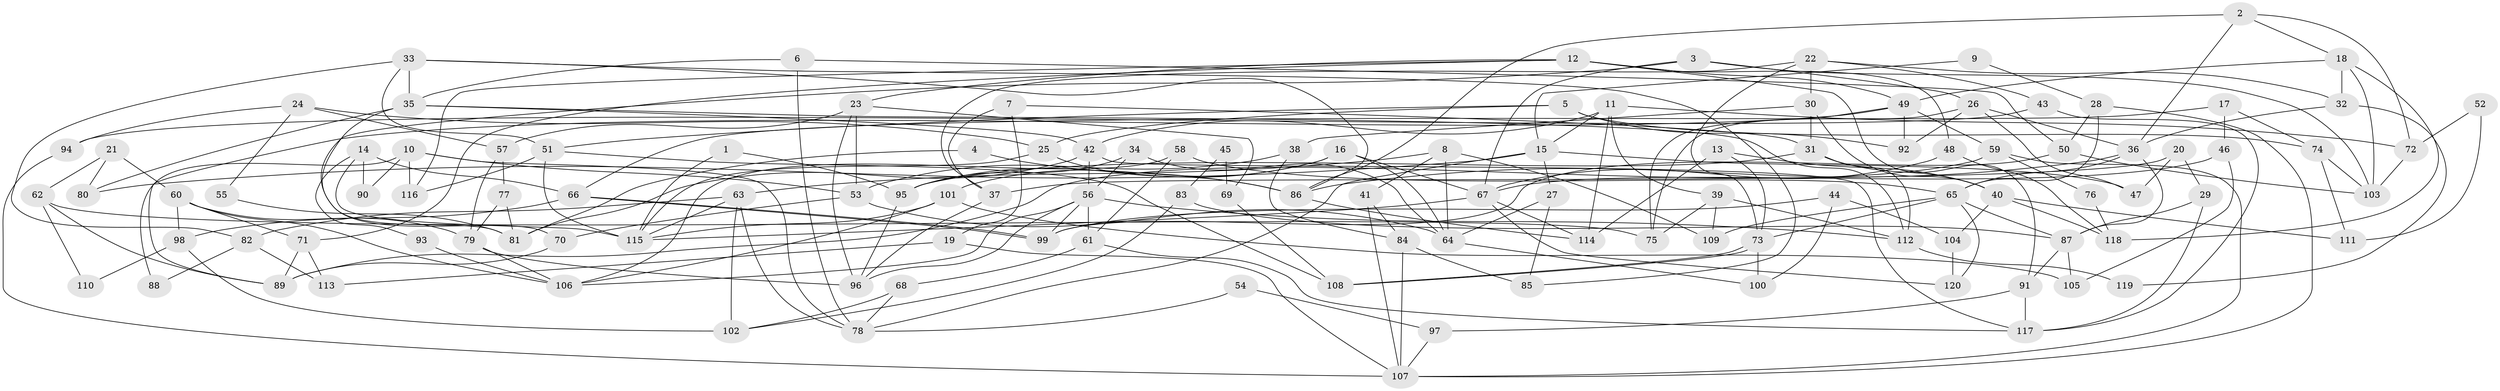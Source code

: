 // Generated by graph-tools (version 1.1) at 2025/02/03/09/25 03:02:00]
// undirected, 120 vertices, 240 edges
graph export_dot {
graph [start="1"]
  node [color=gray90,style=filled];
  1;
  2;
  3;
  4;
  5;
  6;
  7;
  8;
  9;
  10;
  11;
  12;
  13;
  14;
  15;
  16;
  17;
  18;
  19;
  20;
  21;
  22;
  23;
  24;
  25;
  26;
  27;
  28;
  29;
  30;
  31;
  32;
  33;
  34;
  35;
  36;
  37;
  38;
  39;
  40;
  41;
  42;
  43;
  44;
  45;
  46;
  47;
  48;
  49;
  50;
  51;
  52;
  53;
  54;
  55;
  56;
  57;
  58;
  59;
  60;
  61;
  62;
  63;
  64;
  65;
  66;
  67;
  68;
  69;
  70;
  71;
  72;
  73;
  74;
  75;
  76;
  77;
  78;
  79;
  80;
  81;
  82;
  83;
  84;
  85;
  86;
  87;
  88;
  89;
  90;
  91;
  92;
  93;
  94;
  95;
  96;
  97;
  98;
  99;
  100;
  101;
  102;
  103;
  104;
  105;
  106;
  107;
  108;
  109;
  110;
  111;
  112;
  113;
  114;
  115;
  116;
  117;
  118;
  119;
  120;
  1 -- 115;
  1 -- 95;
  2 -- 36;
  2 -- 86;
  2 -- 18;
  2 -- 72;
  3 -- 67;
  3 -- 103;
  3 -- 26;
  3 -- 81;
  4 -- 86;
  4 -- 81;
  5 -- 25;
  5 -- 92;
  5 -- 51;
  5 -- 74;
  6 -- 50;
  6 -- 78;
  6 -- 35;
  7 -- 31;
  7 -- 37;
  7 -- 19;
  8 -- 64;
  8 -- 63;
  8 -- 41;
  8 -- 109;
  9 -- 15;
  9 -- 28;
  10 -- 116;
  10 -- 53;
  10 -- 78;
  10 -- 88;
  10 -- 90;
  11 -- 39;
  11 -- 15;
  11 -- 42;
  11 -- 72;
  11 -- 114;
  12 -- 48;
  12 -- 49;
  12 -- 23;
  12 -- 71;
  12 -- 91;
  12 -- 116;
  13 -- 114;
  13 -- 73;
  13 -- 40;
  14 -- 115;
  14 -- 66;
  14 -- 90;
  14 -- 93;
  15 -- 80;
  15 -- 27;
  15 -- 47;
  15 -- 78;
  16 -- 101;
  16 -- 64;
  16 -- 67;
  16 -- 95;
  17 -- 66;
  17 -- 74;
  17 -- 46;
  18 -- 32;
  18 -- 49;
  18 -- 103;
  18 -- 118;
  19 -- 107;
  19 -- 113;
  20 -- 47;
  20 -- 29;
  20 -- 37;
  21 -- 60;
  21 -- 62;
  21 -- 80;
  22 -- 73;
  22 -- 37;
  22 -- 30;
  22 -- 32;
  22 -- 43;
  23 -- 57;
  23 -- 53;
  23 -- 69;
  23 -- 96;
  24 -- 25;
  24 -- 57;
  24 -- 55;
  24 -- 94;
  25 -- 86;
  25 -- 115;
  26 -- 75;
  26 -- 36;
  26 -- 47;
  26 -- 92;
  27 -- 85;
  27 -- 64;
  28 -- 50;
  28 -- 107;
  28 -- 65;
  29 -- 87;
  29 -- 117;
  30 -- 31;
  30 -- 38;
  30 -- 40;
  31 -- 95;
  31 -- 40;
  31 -- 112;
  32 -- 36;
  32 -- 119;
  33 -- 86;
  33 -- 35;
  33 -- 51;
  33 -- 82;
  33 -- 85;
  34 -- 95;
  34 -- 64;
  34 -- 56;
  35 -- 42;
  35 -- 70;
  35 -- 80;
  35 -- 112;
  36 -- 65;
  36 -- 86;
  36 -- 87;
  37 -- 96;
  38 -- 53;
  38 -- 84;
  39 -- 112;
  39 -- 109;
  39 -- 75;
  40 -- 104;
  40 -- 111;
  40 -- 118;
  41 -- 107;
  41 -- 84;
  42 -- 56;
  42 -- 81;
  42 -- 117;
  43 -- 117;
  43 -- 94;
  44 -- 99;
  44 -- 104;
  44 -- 100;
  45 -- 69;
  45 -- 83;
  46 -- 105;
  46 -- 67;
  48 -- 67;
  48 -- 118;
  49 -- 59;
  49 -- 75;
  49 -- 89;
  49 -- 92;
  50 -- 103;
  50 -- 99;
  51 -- 108;
  51 -- 115;
  51 -- 116;
  52 -- 72;
  52 -- 111;
  53 -- 70;
  53 -- 64;
  54 -- 78;
  54 -- 97;
  55 -- 81;
  56 -- 112;
  56 -- 61;
  56 -- 96;
  56 -- 99;
  56 -- 106;
  57 -- 77;
  57 -- 79;
  58 -- 61;
  58 -- 106;
  58 -- 65;
  59 -- 107;
  59 -- 89;
  59 -- 76;
  60 -- 79;
  60 -- 71;
  60 -- 98;
  60 -- 106;
  61 -- 117;
  61 -- 68;
  62 -- 75;
  62 -- 89;
  62 -- 110;
  63 -- 115;
  63 -- 78;
  63 -- 82;
  63 -- 102;
  64 -- 100;
  65 -- 73;
  65 -- 87;
  65 -- 109;
  65 -- 120;
  66 -- 99;
  66 -- 99;
  66 -- 98;
  67 -- 114;
  67 -- 115;
  67 -- 120;
  68 -- 78;
  68 -- 102;
  69 -- 108;
  70 -- 89;
  71 -- 113;
  71 -- 89;
  72 -- 103;
  73 -- 108;
  73 -- 108;
  73 -- 100;
  74 -- 103;
  74 -- 111;
  76 -- 118;
  77 -- 79;
  77 -- 81;
  79 -- 106;
  79 -- 96;
  82 -- 88;
  82 -- 113;
  83 -- 102;
  83 -- 87;
  84 -- 85;
  84 -- 107;
  86 -- 114;
  87 -- 91;
  87 -- 105;
  91 -- 97;
  91 -- 117;
  93 -- 106;
  94 -- 107;
  95 -- 96;
  97 -- 107;
  98 -- 102;
  98 -- 110;
  101 -- 106;
  101 -- 115;
  101 -- 105;
  104 -- 120;
  112 -- 119;
}
